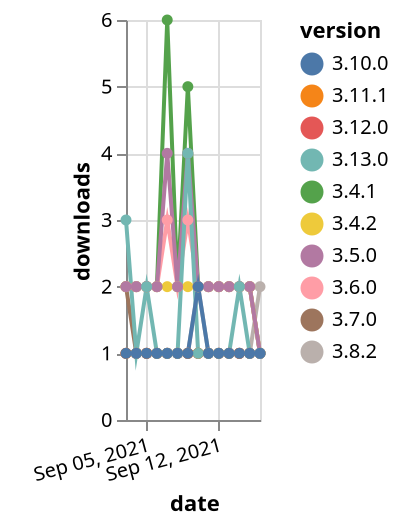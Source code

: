 {"$schema": "https://vega.github.io/schema/vega-lite/v5.json", "description": "A simple bar chart with embedded data.", "data": {"values": [{"date": "2021-09-03", "total": 298, "delta": 2, "version": "3.7.0"}, {"date": "2021-09-04", "total": 299, "delta": 1, "version": "3.7.0"}, {"date": "2021-09-05", "total": 300, "delta": 1, "version": "3.7.0"}, {"date": "2021-09-06", "total": 301, "delta": 1, "version": "3.7.0"}, {"date": "2021-09-07", "total": 302, "delta": 1, "version": "3.7.0"}, {"date": "2021-09-08", "total": 303, "delta": 1, "version": "3.7.0"}, {"date": "2021-09-09", "total": 304, "delta": 1, "version": "3.7.0"}, {"date": "2021-09-10", "total": 305, "delta": 1, "version": "3.7.0"}, {"date": "2021-09-11", "total": 306, "delta": 1, "version": "3.7.0"}, {"date": "2021-09-12", "total": 307, "delta": 1, "version": "3.7.0"}, {"date": "2021-09-13", "total": 308, "delta": 1, "version": "3.7.0"}, {"date": "2021-09-14", "total": 309, "delta": 1, "version": "3.7.0"}, {"date": "2021-09-15", "total": 310, "delta": 1, "version": "3.7.0"}, {"date": "2021-09-16", "total": 311, "delta": 1, "version": "3.7.0"}, {"date": "2021-09-03", "total": 404, "delta": 1, "version": "3.8.2"}, {"date": "2021-09-04", "total": 405, "delta": 1, "version": "3.8.2"}, {"date": "2021-09-05", "total": 406, "delta": 1, "version": "3.8.2"}, {"date": "2021-09-06", "total": 407, "delta": 1, "version": "3.8.2"}, {"date": "2021-09-07", "total": 408, "delta": 1, "version": "3.8.2"}, {"date": "2021-09-08", "total": 409, "delta": 1, "version": "3.8.2"}, {"date": "2021-09-09", "total": 410, "delta": 1, "version": "3.8.2"}, {"date": "2021-09-10", "total": 412, "delta": 2, "version": "3.8.2"}, {"date": "2021-09-11", "total": 413, "delta": 1, "version": "3.8.2"}, {"date": "2021-09-12", "total": 414, "delta": 1, "version": "3.8.2"}, {"date": "2021-09-13", "total": 415, "delta": 1, "version": "3.8.2"}, {"date": "2021-09-14", "total": 416, "delta": 1, "version": "3.8.2"}, {"date": "2021-09-15", "total": 417, "delta": 1, "version": "3.8.2"}, {"date": "2021-09-16", "total": 419, "delta": 2, "version": "3.8.2"}, {"date": "2021-09-03", "total": 169, "delta": 1, "version": "3.12.0"}, {"date": "2021-09-04", "total": 170, "delta": 1, "version": "3.12.0"}, {"date": "2021-09-05", "total": 171, "delta": 1, "version": "3.12.0"}, {"date": "2021-09-06", "total": 172, "delta": 1, "version": "3.12.0"}, {"date": "2021-09-07", "total": 173, "delta": 1, "version": "3.12.0"}, {"date": "2021-09-08", "total": 174, "delta": 1, "version": "3.12.0"}, {"date": "2021-09-09", "total": 175, "delta": 1, "version": "3.12.0"}, {"date": "2021-09-10", "total": 176, "delta": 1, "version": "3.12.0"}, {"date": "2021-09-11", "total": 177, "delta": 1, "version": "3.12.0"}, {"date": "2021-09-12", "total": 178, "delta": 1, "version": "3.12.0"}, {"date": "2021-09-13", "total": 179, "delta": 1, "version": "3.12.0"}, {"date": "2021-09-14", "total": 180, "delta": 1, "version": "3.12.0"}, {"date": "2021-09-15", "total": 181, "delta": 1, "version": "3.12.0"}, {"date": "2021-09-16", "total": 182, "delta": 1, "version": "3.12.0"}, {"date": "2021-09-03", "total": 1965, "delta": 2, "version": "3.4.2"}, {"date": "2021-09-04", "total": 1967, "delta": 2, "version": "3.4.2"}, {"date": "2021-09-05", "total": 1969, "delta": 2, "version": "3.4.2"}, {"date": "2021-09-06", "total": 1971, "delta": 2, "version": "3.4.2"}, {"date": "2021-09-07", "total": 1973, "delta": 2, "version": "3.4.2"}, {"date": "2021-09-08", "total": 1975, "delta": 2, "version": "3.4.2"}, {"date": "2021-09-09", "total": 1977, "delta": 2, "version": "3.4.2"}, {"date": "2021-09-10", "total": 1979, "delta": 2, "version": "3.4.2"}, {"date": "2021-09-11", "total": 1981, "delta": 2, "version": "3.4.2"}, {"date": "2021-09-12", "total": 1983, "delta": 2, "version": "3.4.2"}, {"date": "2021-09-13", "total": 1985, "delta": 2, "version": "3.4.2"}, {"date": "2021-09-14", "total": 1987, "delta": 2, "version": "3.4.2"}, {"date": "2021-09-15", "total": 1989, "delta": 2, "version": "3.4.2"}, {"date": "2021-09-16", "total": 1990, "delta": 1, "version": "3.4.2"}, {"date": "2021-09-03", "total": 151, "delta": 1, "version": "3.11.1"}, {"date": "2021-09-04", "total": 152, "delta": 1, "version": "3.11.1"}, {"date": "2021-09-05", "total": 153, "delta": 1, "version": "3.11.1"}, {"date": "2021-09-06", "total": 154, "delta": 1, "version": "3.11.1"}, {"date": "2021-09-07", "total": 155, "delta": 1, "version": "3.11.1"}, {"date": "2021-09-08", "total": 156, "delta": 1, "version": "3.11.1"}, {"date": "2021-09-09", "total": 157, "delta": 1, "version": "3.11.1"}, {"date": "2021-09-10", "total": 158, "delta": 1, "version": "3.11.1"}, {"date": "2021-09-11", "total": 159, "delta": 1, "version": "3.11.1"}, {"date": "2021-09-12", "total": 160, "delta": 1, "version": "3.11.1"}, {"date": "2021-09-13", "total": 161, "delta": 1, "version": "3.11.1"}, {"date": "2021-09-14", "total": 162, "delta": 1, "version": "3.11.1"}, {"date": "2021-09-15", "total": 163, "delta": 1, "version": "3.11.1"}, {"date": "2021-09-16", "total": 164, "delta": 1, "version": "3.11.1"}, {"date": "2021-09-03", "total": 4133, "delta": 2, "version": "3.4.1"}, {"date": "2021-09-04", "total": 4135, "delta": 2, "version": "3.4.1"}, {"date": "2021-09-05", "total": 4137, "delta": 2, "version": "3.4.1"}, {"date": "2021-09-06", "total": 4139, "delta": 2, "version": "3.4.1"}, {"date": "2021-09-07", "total": 4145, "delta": 6, "version": "3.4.1"}, {"date": "2021-09-08", "total": 4147, "delta": 2, "version": "3.4.1"}, {"date": "2021-09-09", "total": 4152, "delta": 5, "version": "3.4.1"}, {"date": "2021-09-10", "total": 4154, "delta": 2, "version": "3.4.1"}, {"date": "2021-09-11", "total": 4156, "delta": 2, "version": "3.4.1"}, {"date": "2021-09-12", "total": 4158, "delta": 2, "version": "3.4.1"}, {"date": "2021-09-13", "total": 4160, "delta": 2, "version": "3.4.1"}, {"date": "2021-09-14", "total": 4162, "delta": 2, "version": "3.4.1"}, {"date": "2021-09-15", "total": 4164, "delta": 2, "version": "3.4.1"}, {"date": "2021-09-16", "total": 4165, "delta": 1, "version": "3.4.1"}, {"date": "2021-09-03", "total": 2423, "delta": 2, "version": "3.6.0"}, {"date": "2021-09-04", "total": 2425, "delta": 2, "version": "3.6.0"}, {"date": "2021-09-05", "total": 2427, "delta": 2, "version": "3.6.0"}, {"date": "2021-09-06", "total": 2429, "delta": 2, "version": "3.6.0"}, {"date": "2021-09-07", "total": 2432, "delta": 3, "version": "3.6.0"}, {"date": "2021-09-08", "total": 2434, "delta": 2, "version": "3.6.0"}, {"date": "2021-09-09", "total": 2437, "delta": 3, "version": "3.6.0"}, {"date": "2021-09-10", "total": 2439, "delta": 2, "version": "3.6.0"}, {"date": "2021-09-11", "total": 2441, "delta": 2, "version": "3.6.0"}, {"date": "2021-09-12", "total": 2443, "delta": 2, "version": "3.6.0"}, {"date": "2021-09-13", "total": 2445, "delta": 2, "version": "3.6.0"}, {"date": "2021-09-14", "total": 2447, "delta": 2, "version": "3.6.0"}, {"date": "2021-09-15", "total": 2449, "delta": 2, "version": "3.6.0"}, {"date": "2021-09-16", "total": 2450, "delta": 1, "version": "3.6.0"}, {"date": "2021-09-03", "total": 2905, "delta": 2, "version": "3.5.0"}, {"date": "2021-09-04", "total": 2907, "delta": 2, "version": "3.5.0"}, {"date": "2021-09-05", "total": 2909, "delta": 2, "version": "3.5.0"}, {"date": "2021-09-06", "total": 2911, "delta": 2, "version": "3.5.0"}, {"date": "2021-09-07", "total": 2915, "delta": 4, "version": "3.5.0"}, {"date": "2021-09-08", "total": 2917, "delta": 2, "version": "3.5.0"}, {"date": "2021-09-09", "total": 2921, "delta": 4, "version": "3.5.0"}, {"date": "2021-09-10", "total": 2923, "delta": 2, "version": "3.5.0"}, {"date": "2021-09-11", "total": 2925, "delta": 2, "version": "3.5.0"}, {"date": "2021-09-12", "total": 2927, "delta": 2, "version": "3.5.0"}, {"date": "2021-09-13", "total": 2929, "delta": 2, "version": "3.5.0"}, {"date": "2021-09-14", "total": 2931, "delta": 2, "version": "3.5.0"}, {"date": "2021-09-15", "total": 2933, "delta": 2, "version": "3.5.0"}, {"date": "2021-09-16", "total": 2934, "delta": 1, "version": "3.5.0"}, {"date": "2021-09-03", "total": 121, "delta": 3, "version": "3.13.0"}, {"date": "2021-09-04", "total": 122, "delta": 1, "version": "3.13.0"}, {"date": "2021-09-05", "total": 124, "delta": 2, "version": "3.13.0"}, {"date": "2021-09-06", "total": 125, "delta": 1, "version": "3.13.0"}, {"date": "2021-09-07", "total": 126, "delta": 1, "version": "3.13.0"}, {"date": "2021-09-08", "total": 127, "delta": 1, "version": "3.13.0"}, {"date": "2021-09-09", "total": 131, "delta": 4, "version": "3.13.0"}, {"date": "2021-09-10", "total": 132, "delta": 1, "version": "3.13.0"}, {"date": "2021-09-11", "total": 133, "delta": 1, "version": "3.13.0"}, {"date": "2021-09-12", "total": 134, "delta": 1, "version": "3.13.0"}, {"date": "2021-09-13", "total": 135, "delta": 1, "version": "3.13.0"}, {"date": "2021-09-14", "total": 137, "delta": 2, "version": "3.13.0"}, {"date": "2021-09-15", "total": 138, "delta": 1, "version": "3.13.0"}, {"date": "2021-09-16", "total": 139, "delta": 1, "version": "3.13.0"}, {"date": "2021-09-03", "total": 172, "delta": 1, "version": "3.10.0"}, {"date": "2021-09-04", "total": 173, "delta": 1, "version": "3.10.0"}, {"date": "2021-09-05", "total": 174, "delta": 1, "version": "3.10.0"}, {"date": "2021-09-06", "total": 175, "delta": 1, "version": "3.10.0"}, {"date": "2021-09-07", "total": 176, "delta": 1, "version": "3.10.0"}, {"date": "2021-09-08", "total": 177, "delta": 1, "version": "3.10.0"}, {"date": "2021-09-09", "total": 178, "delta": 1, "version": "3.10.0"}, {"date": "2021-09-10", "total": 180, "delta": 2, "version": "3.10.0"}, {"date": "2021-09-11", "total": 181, "delta": 1, "version": "3.10.0"}, {"date": "2021-09-12", "total": 182, "delta": 1, "version": "3.10.0"}, {"date": "2021-09-13", "total": 183, "delta": 1, "version": "3.10.0"}, {"date": "2021-09-14", "total": 184, "delta": 1, "version": "3.10.0"}, {"date": "2021-09-15", "total": 185, "delta": 1, "version": "3.10.0"}, {"date": "2021-09-16", "total": 186, "delta": 1, "version": "3.10.0"}]}, "width": "container", "mark": {"type": "line", "point": {"filled": true}}, "encoding": {"x": {"field": "date", "type": "temporal", "timeUnit": "yearmonthdate", "title": "date", "axis": {"labelAngle": -15}}, "y": {"field": "delta", "type": "quantitative", "title": "downloads"}, "color": {"field": "version", "type": "nominal"}, "tooltip": {"field": "delta"}}}